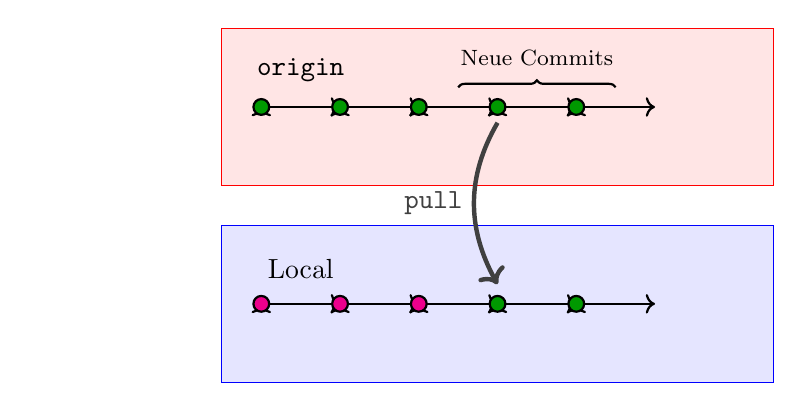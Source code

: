 ﻿\usetikzlibrary{calc}
\usetikzlibrary{bending}
\usetikzlibrary{decorations.pathreplacing}

\pgfdeclarelayer{bg}
\pgfsetlayers{bg,main}

\begin{tikzpicture}
	\node (rem) at (0, 0) {}
					(.5,0) node[above=.2cm] {\texttt{origin}};
	\begin{pgfonlayer}{bg}
	\draw[red, fill=red!10] ($(rem)+(-.5,1)$) rectangle ($(rem)+(6.5,-1)$);
	\end{pgfonlayer}
	\foreach \x in {0,...,4}
	{
		\draw[thick, black, ->] ($(rem)+(\x,0)$) edge ++(1, 0);
		\draw[thick, black, fill=green!60!black] ($(rem)+(\x, 0)$) circle [radius=.1];
	}

	\node (loc) at (0,-2.5) {}
					(.5,-2.5) node[above=.2cm] {Local};
	\begin{pgfonlayer}{bg}
	\draw[blue, fill=blue!10] ($(loc)+(-.5,1)$) rectangle ($(loc)+(6.5,-1)$);
	\end{pgfonlayer}
	\foreach \x in {0,...,2}
	{
		\draw[thick, black, ->] ($(loc)+(\x, 0)$) edge ++(1, 0);
		\draw[thick, black, fill=magenta] ($(loc)+(\x, 0)$) circle [radius=.1];
	}

	\draw[thick, decorate, decoration={brace}] (2.5, .25) 
		-- node[above=.15cm]{\footnotesize Neue Commits} (4.5,.25);
	\draw[ultra thick, <-, darkgray] (3, -2.25) to[bend left]
		node[pos=.5, left]{\texttt{pull}} (3,-.2);
	
	\foreach \x in {3,...,4}
	{
		\draw[thick, black, ->] ($(loc)+(\x,0)$) edge ++(1, 0);
		\draw[thick, black, fill=green!60!black] ($(loc)+(\x, 0)$) circle [radius=.1];
	}
\end{tikzpicture}